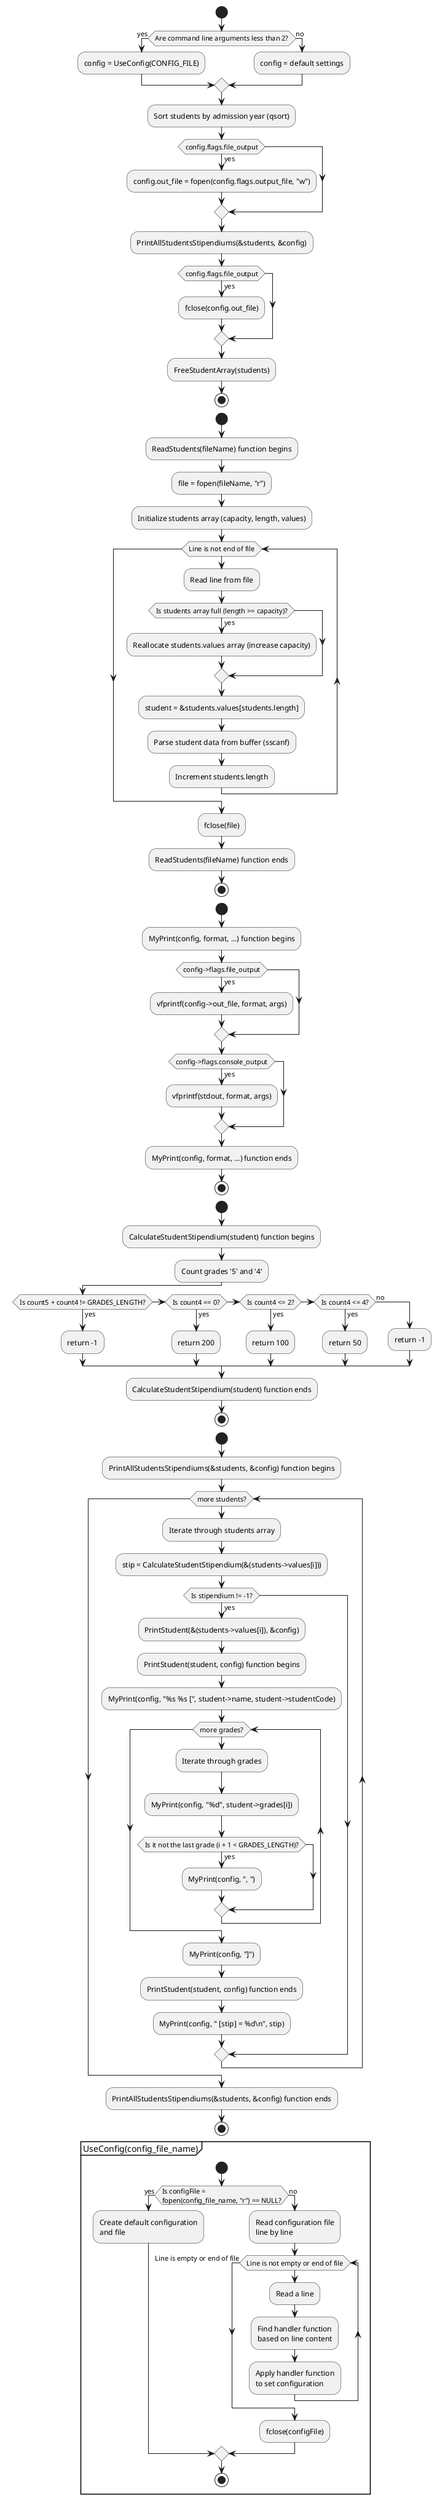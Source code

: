 @startuml
start
if (Are command line arguments less than 2?) then (yes)
:config = UseConfig(CONFIG_FILE);
else (no)
:config = default settings;
endif
:Sort students by admission year (qsort);
if (config.flags.file_output) then (yes)
    :config.out_file = fopen(config.flags.output_file, "w");
endif
:PrintAllStudentsStipendiums(&students, &config);
if (config.flags.file_output) then (yes)
:fclose(config.out_file);
endif
:FreeStudentArray(students);
stop

start
:ReadStudents(fileName) function begins;
:file = fopen(fileName, "r");
:Initialize students array (capacity, length, values);
while (Line is not end of file)
    :Read line from file;
    if (Is students array full (length >= capacity)?) then (yes)
        :Reallocate students.values array (increase capacity);
    endif
    :student = &students.values[students.length];
    :Parse student data from buffer (sscanf);
    :Increment students.length;
endwhile
:fclose(file);
:ReadStudents(fileName) function ends;
stop

start
:MyPrint(config, format, ...) function begins;
  if (config->flags.file_output) then (yes)
    :vfprintf(config->out_file, format, args);
  endif
  if (config->flags.console_output) then (yes)
    :vfprintf(stdout, format, args);
  endif
  :MyPrint(config, format, ...) function ends;
stop

start
:CalculateStudentStipendium(student) function begins;
:Count grades '5' and '4';
if (Is count5 + count4 != GRADES_LENGTH?) then (yes)
    :return -1;
elseif (Is count4 == 0?) then (yes)
    :return 200;
elseif (Is count4 <= 2?) then (yes)
    :return 100;
elseif (Is count4 <= 4?) then (yes)
    :return 50;
else (no)
    :return -1;
endif
:CalculateStudentStipendium(student) function ends;
stop

start
:PrintAllStudentsStipendiums(&students, &config) function begins;
while (more students?)
    :Iterate through students array;
    :stip = CalculateStudentStipendium(&(students->values[i]));
    

    if (Is stipendium != -1?) then (yes)
        :PrintStudent(&(students->values[i]), &config);
        :PrintStudent(student, config) function begins;
        :MyPrint(config, "%s %s [", student->name, student->studentCode);
        
        while (more grades?)
            :Iterate through grades;
            :MyPrint(config, "%d", student->grades[i]);
            if (Is it not the last grade (i + 1 < GRADES_LENGTH)?) then (yes)
                :MyPrint(config, ", ");
            endif
        endwhile
        :MyPrint(config, "]");
        :PrintStudent(student, config) function ends;
        :MyPrint(config, " [stip] = %d\\n", stip);
    endif
endwhile

:PrintAllStudentsStipendiums(&students, &config) function ends;
stop

partition UseConfig(config_file_name) {
    start
    if (Is configFile = 
fopen(config_file_name, "r") == NULL?) then (yes)
        :Create default configuration
 and file;
    else (no)
        :Read configuration file
 line by line;
        while (Line is not empty or end of file)
            :Read a line;
            :Find handler function
 based on line content;
            :Apply handler function
 to set configuration;
        endwhile (Line is empty or end of file)
        :fclose(configFile);
    endif
    stop
}
@enduml